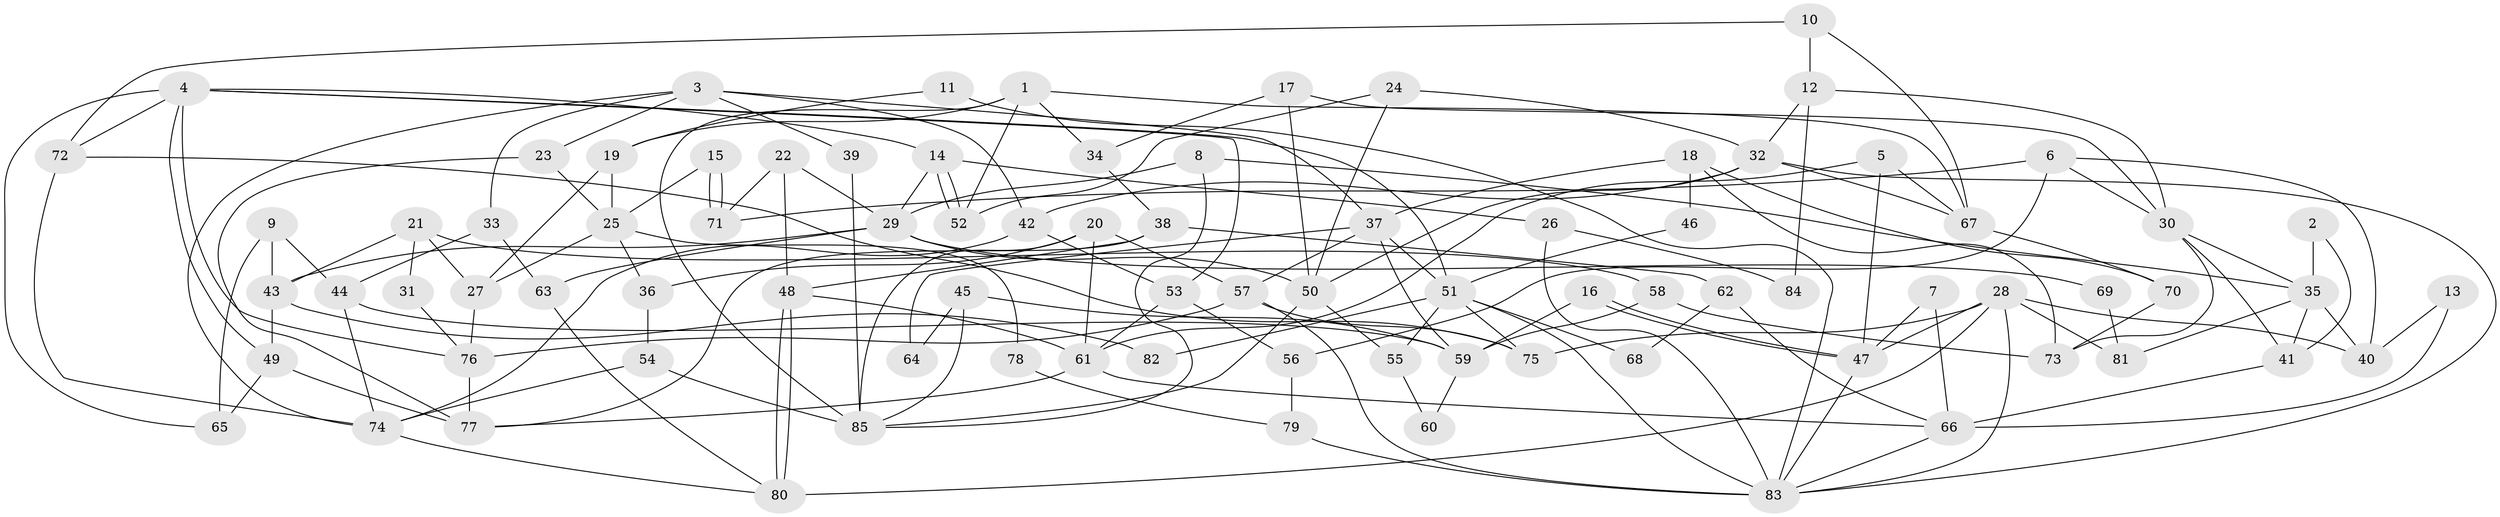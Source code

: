 // Generated by graph-tools (version 1.1) at 2025/14/03/09/25 04:14:52]
// undirected, 85 vertices, 170 edges
graph export_dot {
graph [start="1"]
  node [color=gray90,style=filled];
  1;
  2;
  3;
  4;
  5;
  6;
  7;
  8;
  9;
  10;
  11;
  12;
  13;
  14;
  15;
  16;
  17;
  18;
  19;
  20;
  21;
  22;
  23;
  24;
  25;
  26;
  27;
  28;
  29;
  30;
  31;
  32;
  33;
  34;
  35;
  36;
  37;
  38;
  39;
  40;
  41;
  42;
  43;
  44;
  45;
  46;
  47;
  48;
  49;
  50;
  51;
  52;
  53;
  54;
  55;
  56;
  57;
  58;
  59;
  60;
  61;
  62;
  63;
  64;
  65;
  66;
  67;
  68;
  69;
  70;
  71;
  72;
  73;
  74;
  75;
  76;
  77;
  78;
  79;
  80;
  81;
  82;
  83;
  84;
  85;
  1 -- 85;
  1 -- 52;
  1 -- 19;
  1 -- 34;
  1 -- 67;
  2 -- 41;
  2 -- 35;
  3 -- 74;
  3 -- 42;
  3 -- 23;
  3 -- 33;
  3 -- 37;
  3 -- 39;
  4 -- 14;
  4 -- 51;
  4 -- 49;
  4 -- 53;
  4 -- 65;
  4 -- 72;
  4 -- 76;
  5 -- 47;
  5 -- 61;
  5 -- 67;
  6 -- 40;
  6 -- 30;
  6 -- 56;
  6 -- 71;
  7 -- 47;
  7 -- 66;
  8 -- 35;
  8 -- 29;
  8 -- 85;
  9 -- 65;
  9 -- 44;
  9 -- 43;
  10 -- 72;
  10 -- 67;
  10 -- 12;
  11 -- 19;
  11 -- 83;
  12 -- 30;
  12 -- 32;
  12 -- 84;
  13 -- 66;
  13 -- 40;
  14 -- 29;
  14 -- 52;
  14 -- 52;
  14 -- 26;
  15 -- 71;
  15 -- 71;
  15 -- 25;
  16 -- 47;
  16 -- 47;
  16 -- 59;
  17 -- 34;
  17 -- 50;
  17 -- 30;
  18 -- 37;
  18 -- 70;
  18 -- 46;
  18 -- 73;
  19 -- 25;
  19 -- 27;
  20 -- 57;
  20 -- 85;
  20 -- 36;
  20 -- 61;
  21 -- 43;
  21 -- 27;
  21 -- 31;
  21 -- 58;
  22 -- 48;
  22 -- 71;
  22 -- 29;
  23 -- 25;
  23 -- 77;
  24 -- 32;
  24 -- 50;
  24 -- 52;
  25 -- 27;
  25 -- 36;
  25 -- 78;
  26 -- 83;
  26 -- 84;
  27 -- 76;
  28 -- 80;
  28 -- 83;
  28 -- 40;
  28 -- 47;
  28 -- 75;
  28 -- 81;
  29 -- 43;
  29 -- 50;
  29 -- 63;
  29 -- 69;
  30 -- 73;
  30 -- 35;
  30 -- 41;
  31 -- 76;
  32 -- 67;
  32 -- 42;
  32 -- 50;
  32 -- 83;
  33 -- 63;
  33 -- 44;
  34 -- 38;
  35 -- 41;
  35 -- 40;
  35 -- 81;
  36 -- 54;
  37 -- 51;
  37 -- 57;
  37 -- 59;
  37 -- 64;
  38 -- 48;
  38 -- 77;
  38 -- 62;
  39 -- 85;
  41 -- 66;
  42 -- 53;
  42 -- 74;
  43 -- 49;
  43 -- 82;
  44 -- 74;
  44 -- 59;
  45 -- 59;
  45 -- 85;
  45 -- 64;
  46 -- 51;
  47 -- 83;
  48 -- 61;
  48 -- 80;
  48 -- 80;
  49 -- 77;
  49 -- 65;
  50 -- 55;
  50 -- 85;
  51 -- 83;
  51 -- 75;
  51 -- 55;
  51 -- 68;
  51 -- 82;
  53 -- 61;
  53 -- 56;
  54 -- 85;
  54 -- 74;
  55 -- 60;
  56 -- 79;
  57 -- 83;
  57 -- 75;
  57 -- 76;
  58 -- 59;
  58 -- 73;
  59 -- 60;
  61 -- 77;
  61 -- 66;
  62 -- 66;
  62 -- 68;
  63 -- 80;
  66 -- 83;
  67 -- 70;
  69 -- 81;
  70 -- 73;
  72 -- 75;
  72 -- 74;
  74 -- 80;
  76 -- 77;
  78 -- 79;
  79 -- 83;
}

